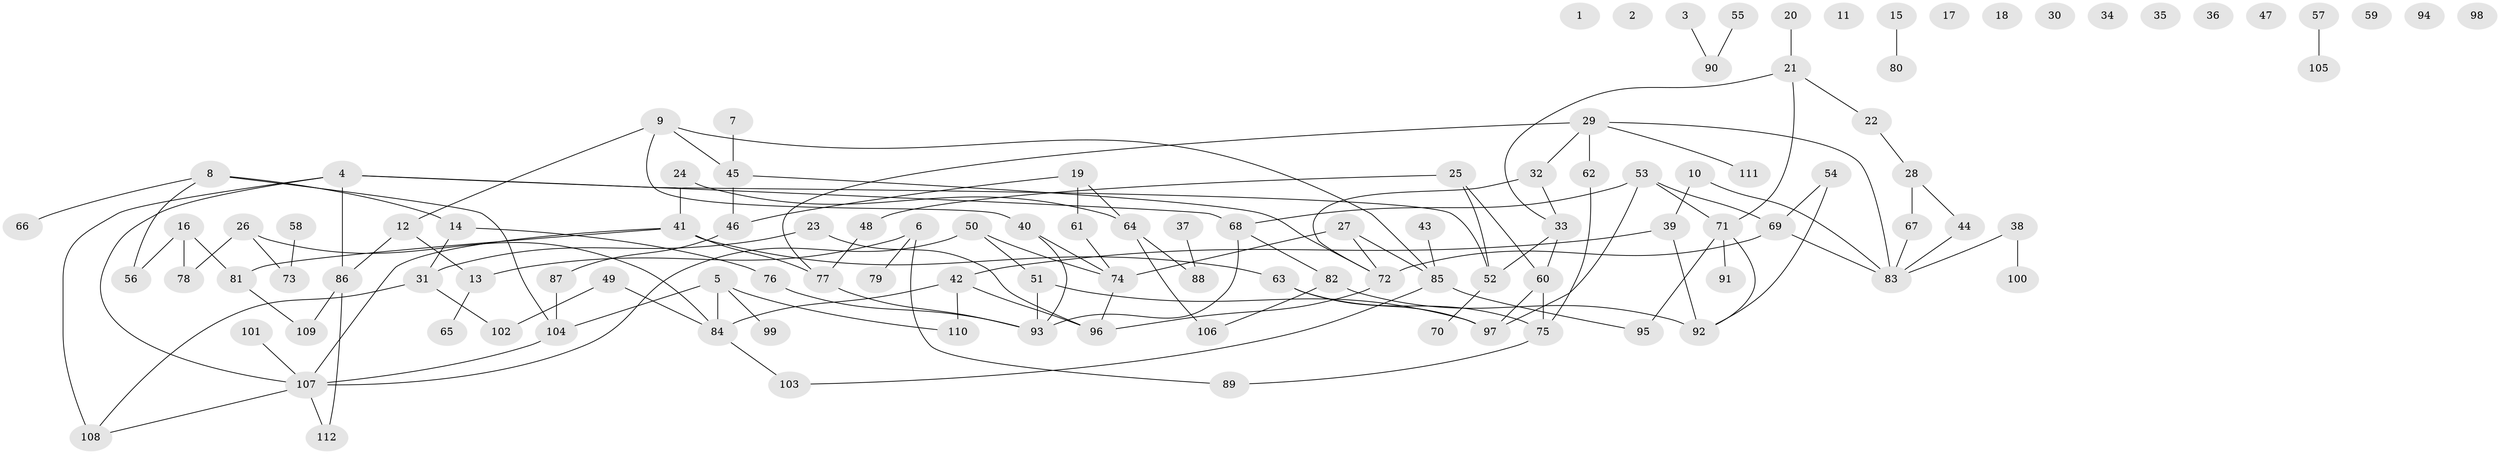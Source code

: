 // Generated by graph-tools (version 1.1) at 2025/00/03/09/25 03:00:41]
// undirected, 112 vertices, 138 edges
graph export_dot {
graph [start="1"]
  node [color=gray90,style=filled];
  1;
  2;
  3;
  4;
  5;
  6;
  7;
  8;
  9;
  10;
  11;
  12;
  13;
  14;
  15;
  16;
  17;
  18;
  19;
  20;
  21;
  22;
  23;
  24;
  25;
  26;
  27;
  28;
  29;
  30;
  31;
  32;
  33;
  34;
  35;
  36;
  37;
  38;
  39;
  40;
  41;
  42;
  43;
  44;
  45;
  46;
  47;
  48;
  49;
  50;
  51;
  52;
  53;
  54;
  55;
  56;
  57;
  58;
  59;
  60;
  61;
  62;
  63;
  64;
  65;
  66;
  67;
  68;
  69;
  70;
  71;
  72;
  73;
  74;
  75;
  76;
  77;
  78;
  79;
  80;
  81;
  82;
  83;
  84;
  85;
  86;
  87;
  88;
  89;
  90;
  91;
  92;
  93;
  94;
  95;
  96;
  97;
  98;
  99;
  100;
  101;
  102;
  103;
  104;
  105;
  106;
  107;
  108;
  109;
  110;
  111;
  112;
  3 -- 90;
  4 -- 52;
  4 -- 68;
  4 -- 86;
  4 -- 107;
  4 -- 108;
  5 -- 84;
  5 -- 99;
  5 -- 104;
  5 -- 110;
  6 -- 13;
  6 -- 79;
  6 -- 89;
  7 -- 45;
  8 -- 14;
  8 -- 56;
  8 -- 66;
  8 -- 104;
  9 -- 12;
  9 -- 40;
  9 -- 45;
  9 -- 85;
  10 -- 39;
  10 -- 83;
  12 -- 13;
  12 -- 86;
  13 -- 65;
  14 -- 31;
  14 -- 76;
  15 -- 80;
  16 -- 56;
  16 -- 78;
  16 -- 81;
  19 -- 46;
  19 -- 61;
  19 -- 64;
  20 -- 21;
  21 -- 22;
  21 -- 33;
  21 -- 71;
  22 -- 28;
  23 -- 31;
  23 -- 96;
  24 -- 41;
  24 -- 64;
  25 -- 48;
  25 -- 52;
  25 -- 60;
  26 -- 73;
  26 -- 78;
  26 -- 84;
  27 -- 72;
  27 -- 74;
  27 -- 85;
  28 -- 44;
  28 -- 67;
  29 -- 32;
  29 -- 62;
  29 -- 77;
  29 -- 83;
  29 -- 111;
  31 -- 102;
  31 -- 108;
  32 -- 33;
  32 -- 72;
  33 -- 52;
  33 -- 60;
  37 -- 88;
  38 -- 83;
  38 -- 100;
  39 -- 42;
  39 -- 92;
  40 -- 74;
  40 -- 93;
  41 -- 63;
  41 -- 77;
  41 -- 81;
  41 -- 107;
  42 -- 84;
  42 -- 96;
  42 -- 110;
  43 -- 85;
  44 -- 83;
  45 -- 46;
  45 -- 72;
  46 -- 87;
  48 -- 77;
  49 -- 84;
  49 -- 102;
  50 -- 51;
  50 -- 74;
  50 -- 107;
  51 -- 93;
  51 -- 97;
  52 -- 70;
  53 -- 68;
  53 -- 69;
  53 -- 71;
  53 -- 97;
  54 -- 69;
  54 -- 92;
  55 -- 90;
  57 -- 105;
  58 -- 73;
  60 -- 75;
  60 -- 97;
  61 -- 74;
  62 -- 75;
  63 -- 75;
  63 -- 97;
  64 -- 88;
  64 -- 106;
  67 -- 83;
  68 -- 82;
  68 -- 93;
  69 -- 72;
  69 -- 83;
  71 -- 91;
  71 -- 92;
  71 -- 95;
  72 -- 96;
  74 -- 96;
  75 -- 89;
  76 -- 93;
  77 -- 93;
  81 -- 109;
  82 -- 92;
  82 -- 106;
  84 -- 103;
  85 -- 95;
  85 -- 103;
  86 -- 109;
  86 -- 112;
  87 -- 104;
  101 -- 107;
  104 -- 107;
  107 -- 108;
  107 -- 112;
}
